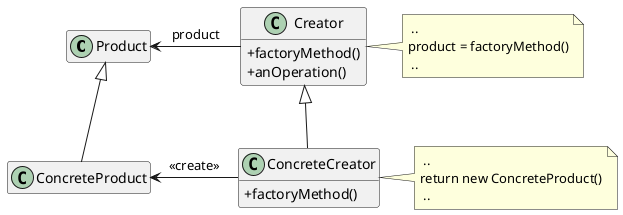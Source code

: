 @startuml
skinparam classAttributeIconSize 0
hide empty members

class Product {
}

class ConcreteProduct {
}

Product <|-- ConcreteProduct

class Creator {
    +factoryMethod()
    +anOperation()
}

class ConcreteCreator {
    +factoryMethod()
}

Creator <|-- ConcreteCreator

Product <- Creator: product

ConcreteProduct <- ConcreteCreator : <<create>>

note right of Creator
     ..
    product = factoryMethod()
     ..
end note

note right of ConcreteCreator
     ..
    return new ConcreteProduct()
     ..
end note

@enduml